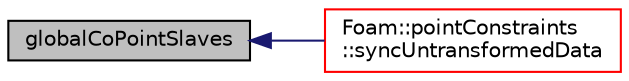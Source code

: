 digraph "globalCoPointSlaves"
{
  bgcolor="transparent";
  edge [fontname="Helvetica",fontsize="10",labelfontname="Helvetica",labelfontsize="10"];
  node [fontname="Helvetica",fontsize="10",shape=record];
  rankdir="LR";
  Node1 [label="globalCoPointSlaves",height=0.2,width=0.4,color="black", fillcolor="grey75", style="filled", fontcolor="black"];
  Node1 -> Node2 [dir="back",color="midnightblue",fontsize="10",style="solid",fontname="Helvetica"];
  Node2 [label="Foam::pointConstraints\l::syncUntransformedData",height=0.2,width=0.4,color="red",URL="$a01860.html#a60a2f4543c7dc5c768bd06768d7004c6",tooltip="Helper: sync data on collocated points only. "];
}
